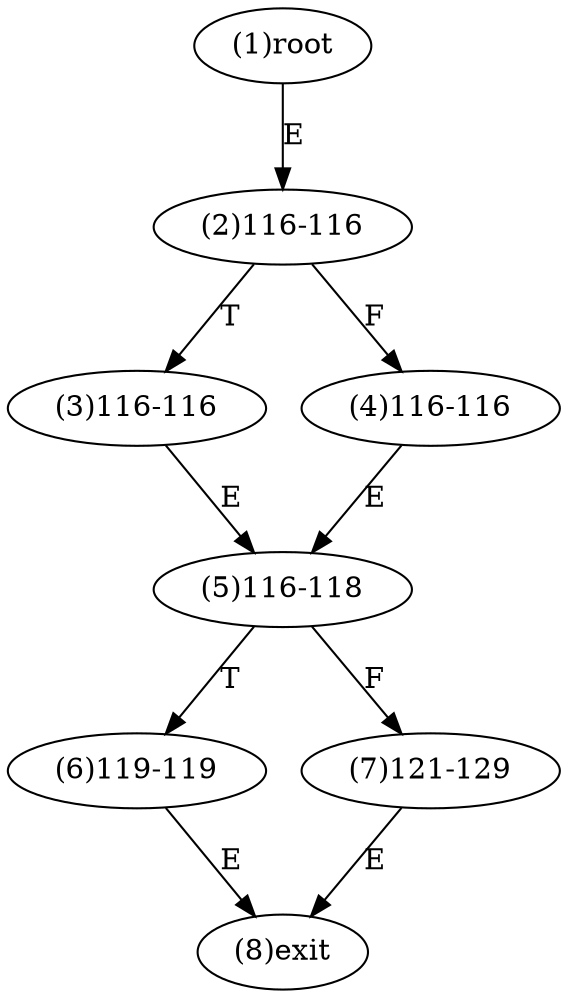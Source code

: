 digraph "" { 
1[ label="(1)root"];
2[ label="(2)116-116"];
3[ label="(3)116-116"];
4[ label="(4)116-116"];
5[ label="(5)116-118"];
6[ label="(6)119-119"];
7[ label="(7)121-129"];
8[ label="(8)exit"];
1->2[ label="E"];
2->4[ label="F"];
2->3[ label="T"];
3->5[ label="E"];
4->5[ label="E"];
5->7[ label="F"];
5->6[ label="T"];
6->8[ label="E"];
7->8[ label="E"];
}